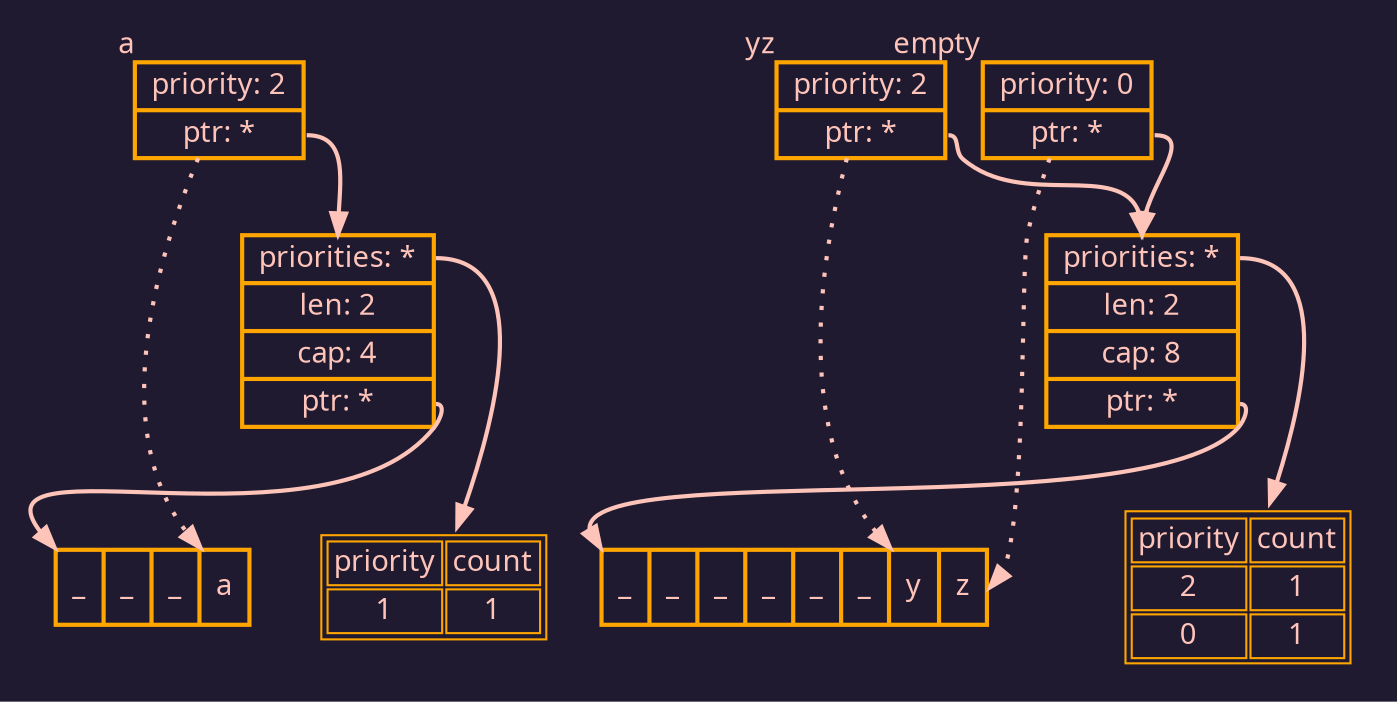 digraph structs {
    
    bgcolor = "#1f1a30";
    pad=0.2;

    node [
        shape = record;
        color = orange;
        fontcolor = "#ffc4b9";
        fontname = "sans-serif";
        style = "bold";
    ];


    edge [
        color = "#ffc4b9";
        style=bold;
    ];

    a [label = "{{priority: 2} | {<ptr> ptr: *}}"; xlabel="a"];
    a -> buffer2:a:nw [style = "dotted,bold";];
    a:ptr:e -> cell2:priorities:n;
    
    s3 [label = "{{priority: 2} | {<ptr> ptr: *}}"; xlabel="yz"];
    s3 -> buffer:y:nw [style = "dotted,bold";];
    s3:ptr:e -> cell:priorities:n;
    
    s4 [label = "{{priority: 0} | {<ptr> ptr: *}}"; xlabel="empty"];
    s4 -> buffer:z:e [style = "dotted,bold";];
    s4:ptr:e -> cell:priorities:n;
    
    cell [label = "{{<priorities> priorities: *}|{len: 2}|{cap: 8}|{<ptr> ptr: *}}";];
    cell:ptr:e -> buffer:start:nw;
    cell:priorities:e -> priorities;
    
    priorities [shape = none;label = <
        <table>
        <tr><td>priority</td><td>count</td></tr>
        <tr><td>2</td><td>1</td></tr>
        <tr><td>0</td><td>1</td></tr>
        </table>>;];

    buffer [label = "<start> _| _| _|<v> _|<w> _|<x> _|<y> y| <z> z";];

    cell2 [label = "{{<priorities> priorities: *}|{len: 2}|{cap: 4}|{<ptr> ptr: *}}";];
    cell2:ptr:e -> buffer2:start:nw;
    cell2:priorities:e -> priorities2;
    
    priorities2 [shape = none;label = <
        <table>
        <tr><td>priority</td><td>count</td></tr>
        <tr><td>1</td><td>1</td></tr>
        </table>>;];
    
    buffer2 [label = "<start> _|_|_| <a> a";];
}